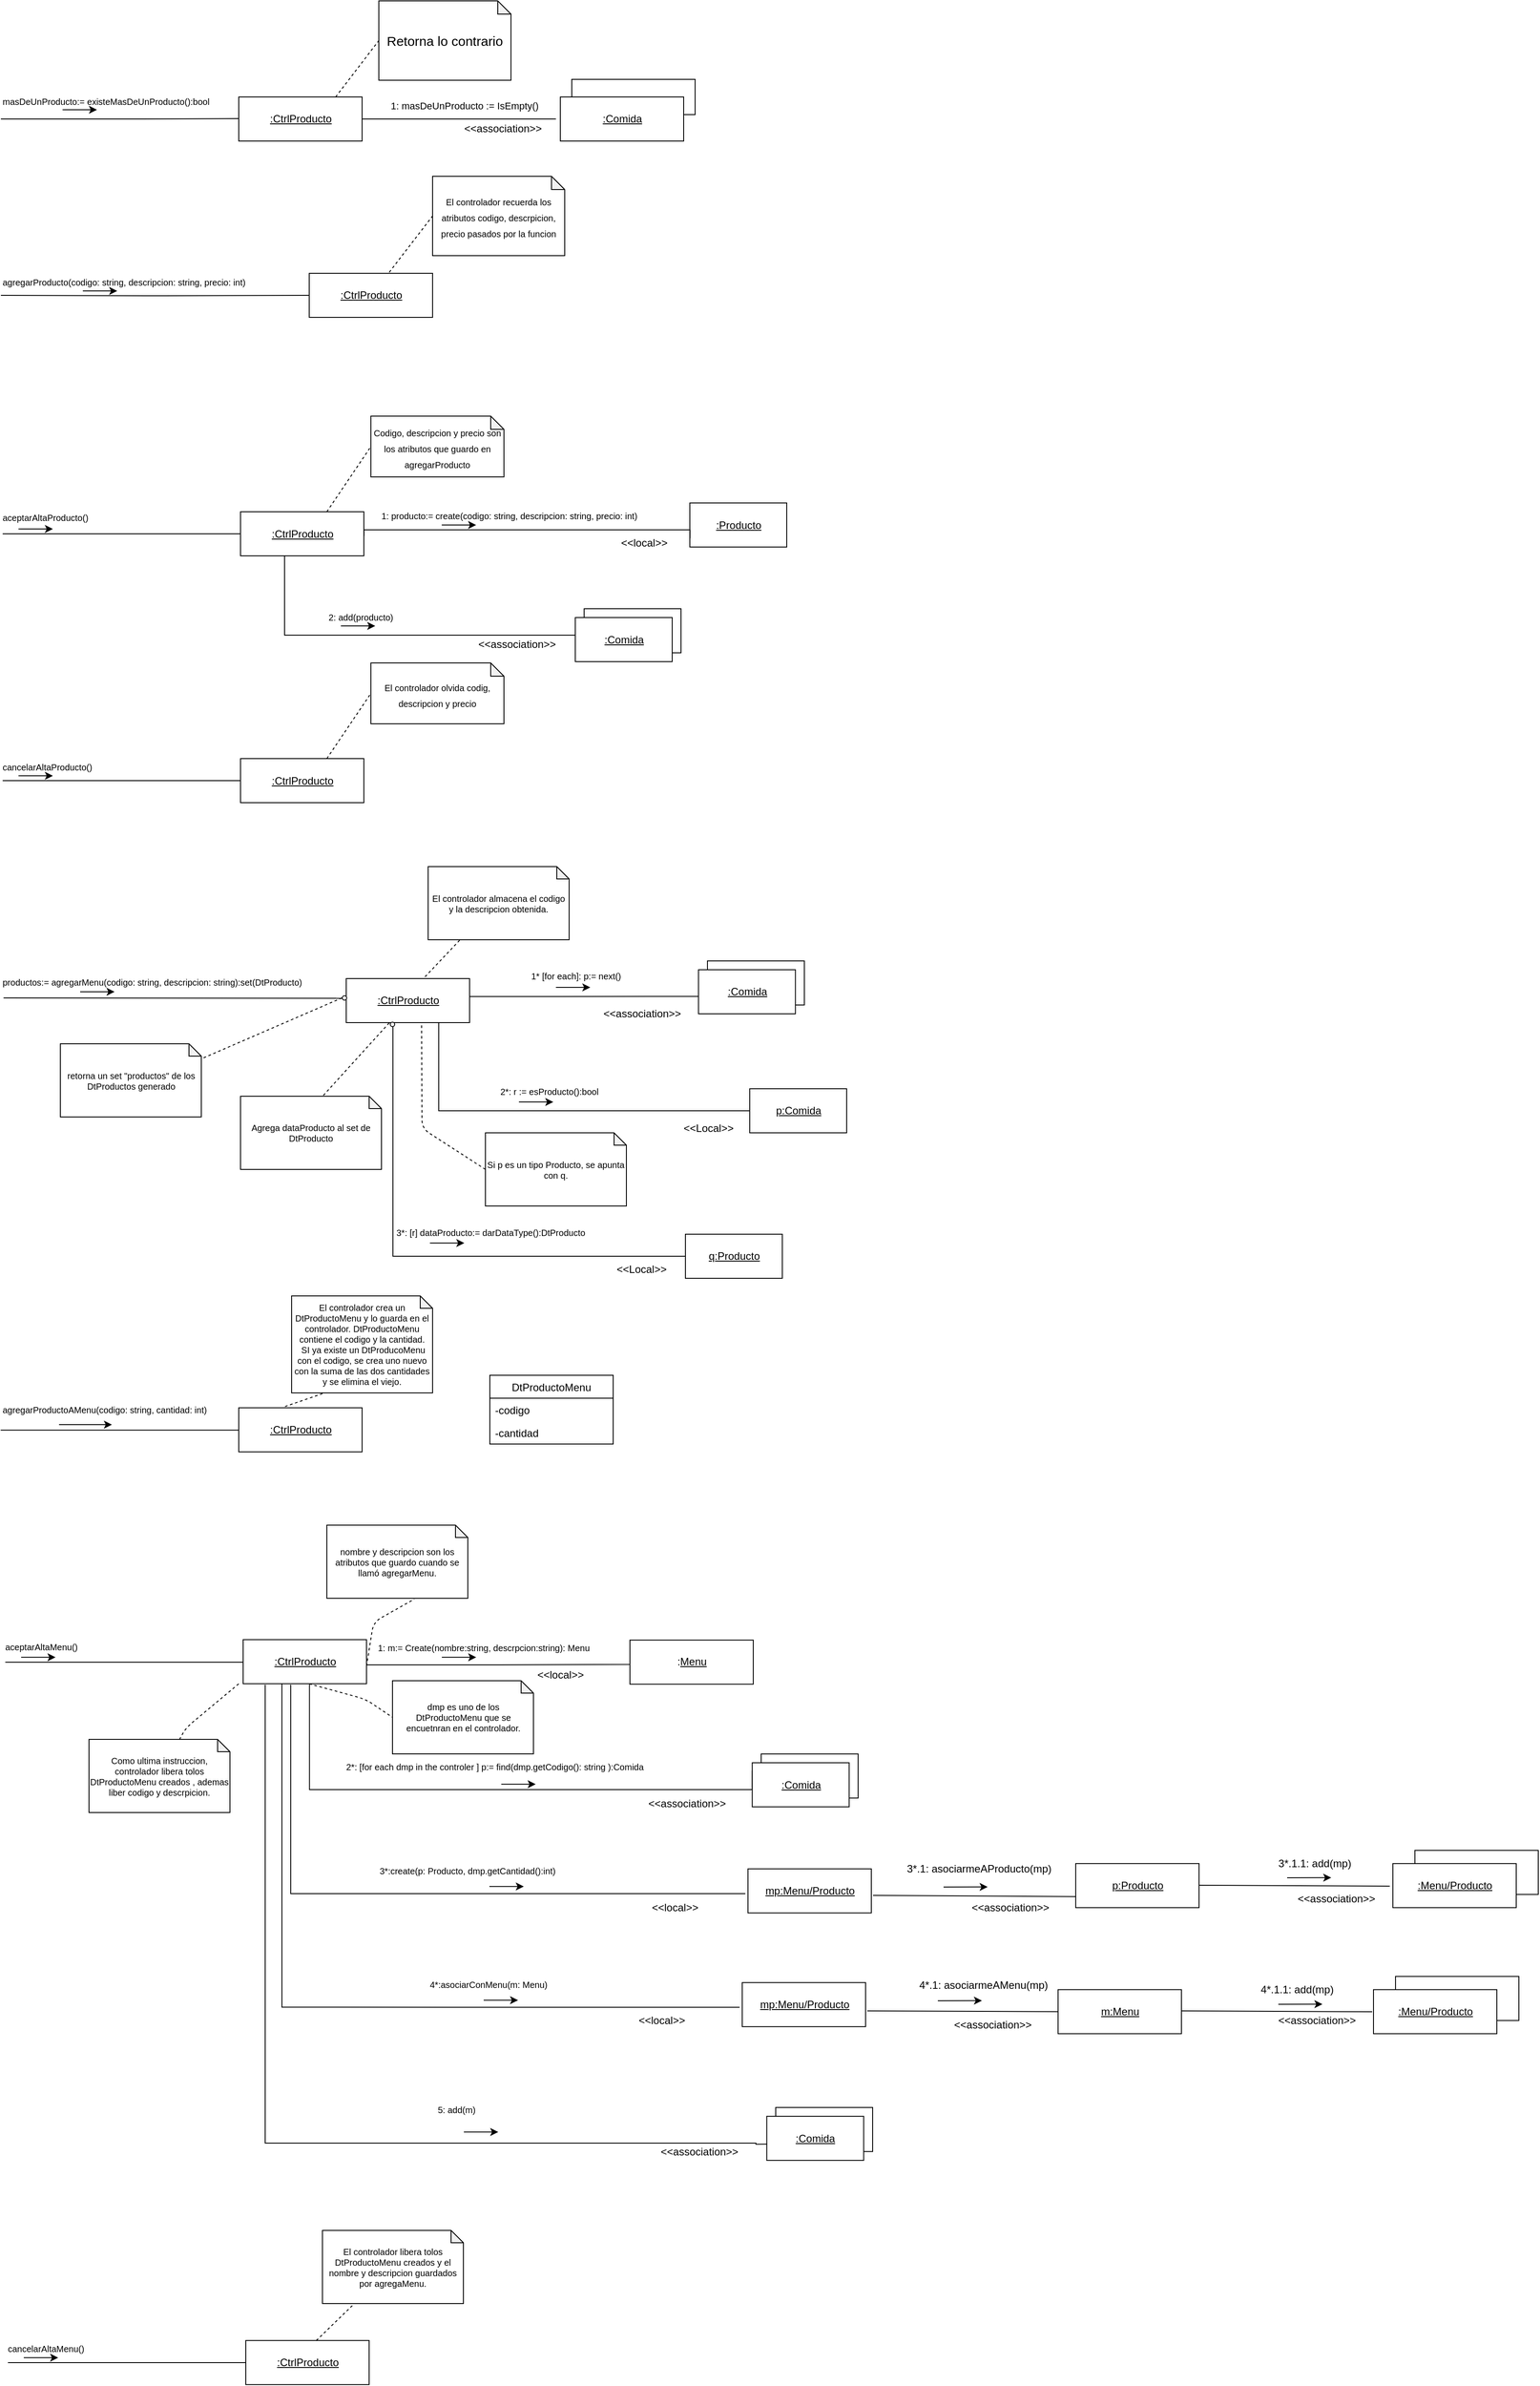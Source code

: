 <mxfile version="10.6.7" type="google"><diagram id="3l4BtDp0nskSLGZp9BNA" name="Page-1"><mxGraphModel dx="1394" dy="764" grid="1" gridSize="10" guides="1" tooltips="1" connect="1" arrows="1" fold="1" page="1" pageScale="1" pageWidth="850" pageHeight="1100" math="0" shadow="0"><root><mxCell id="0"/><mxCell id="1" parent="0"/><mxCell id="YOCtGJeGzft6IZsWb6a9-3" value="" style="html=1;" parent="1" vertex="1"><mxGeometry x="648" y="130" width="140" height="40" as="geometry"/></mxCell><mxCell id="YOCtGJeGzft6IZsWb6a9-1" value="1: masDeUnProducto := IsEmpty()" style="edgeStyle=orthogonalEdgeStyle;rounded=0;orthogonalLoop=1;jettySize=auto;html=1;endArrow=none;endFill=0;" parent="1" source="gnReyGmr0ZD5WqQBWlFv-1" edge="1"><mxGeometry x="0.059" y="15" relative="1" as="geometry"><mxPoint x="630" y="175" as="targetPoint"/><mxPoint as="offset"/></mxGeometry></mxCell><mxCell id="gnReyGmr0ZD5WqQBWlFv-1" value="&lt;u&gt;:CtrlProducto&lt;/u&gt;" style="html=1;" parent="1" vertex="1"><mxGeometry x="270" y="150" width="140" height="50" as="geometry"/></mxCell><mxCell id="gnReyGmr0ZD5WqQBWlFv-3" value="" style="endArrow=none;endFill=0;html=1;edgeStyle=orthogonalEdgeStyle;align=left;verticalAlign=top;" parent="1" edge="1"><mxGeometry x="-1" relative="1" as="geometry"><mxPoint y="175" as="sourcePoint"/><mxPoint x="270" y="174.5" as="targetPoint"/><Array as="points"><mxPoint x="150" y="175"/><mxPoint x="150" y="175"/></Array></mxGeometry></mxCell><mxCell id="gnReyGmr0ZD5WqQBWlFv-4" value="&lt;div&gt;masDeUnProducto:= existeMasDeUnProducto():bool&lt;/div&gt;" style="resizable=0;html=1;align=left;verticalAlign=bottom;labelBackgroundColor=#ffffff;fontSize=10;" parent="gnReyGmr0ZD5WqQBWlFv-3" connectable="0" vertex="1"><mxGeometry x="-1" relative="1" as="geometry"><mxPoint y="-12" as="offset"/></mxGeometry></mxCell><mxCell id="gnReyGmr0ZD5WqQBWlFv-11" value="&lt;u&gt;:CtrlProducto&lt;/u&gt;" style="html=1;" parent="1" vertex="1"><mxGeometry x="350" y="350" width="140" height="50" as="geometry"/></mxCell><mxCell id="gnReyGmr0ZD5WqQBWlFv-12" value="" style="endArrow=none;endFill=0;html=1;edgeStyle=orthogonalEdgeStyle;align=left;verticalAlign=top;entryX=0;entryY=0.5;entryDx=0;entryDy=0;" parent="1" target="gnReyGmr0ZD5WqQBWlFv-11" edge="1"><mxGeometry x="-1" relative="1" as="geometry"><mxPoint y="375" as="sourcePoint"/><mxPoint x="270" y="375" as="targetPoint"/><Array as="points"/></mxGeometry></mxCell><mxCell id="gnReyGmr0ZD5WqQBWlFv-13" value="agregarProducto(codigo: string, descripcion: string, precio: int)" style="resizable=0;html=1;align=left;verticalAlign=bottom;labelBackgroundColor=#ffffff;fontSize=10;" parent="gnReyGmr0ZD5WqQBWlFv-12" connectable="0" vertex="1"><mxGeometry x="-1" relative="1" as="geometry"><mxPoint y="-7" as="offset"/></mxGeometry></mxCell><mxCell id="gnReyGmr0ZD5WqQBWlFv-20" value="&lt;u&gt;:CtrlProducto&lt;/u&gt;" style="html=1;" parent="1" vertex="1"><mxGeometry x="272" y="620.5" width="140" height="50" as="geometry"/></mxCell><mxCell id="gnReyGmr0ZD5WqQBWlFv-21" value="" style="endArrow=none;endFill=0;html=1;edgeStyle=orthogonalEdgeStyle;align=left;verticalAlign=top;" parent="1" edge="1"><mxGeometry x="-1" relative="1" as="geometry"><mxPoint x="2" y="645.5" as="sourcePoint"/><mxPoint x="272" y="645.5" as="targetPoint"/><Array as="points"><mxPoint x="152" y="645.5"/><mxPoint x="152" y="645.5"/></Array></mxGeometry></mxCell><mxCell id="gnReyGmr0ZD5WqQBWlFv-22" value="aceptarAltaProducto()" style="resizable=0;html=1;align=left;verticalAlign=bottom;labelBackgroundColor=#ffffff;fontSize=10;" parent="gnReyGmr0ZD5WqQBWlFv-21" connectable="0" vertex="1"><mxGeometry x="-1" relative="1" as="geometry"><mxPoint x="-2" y="-10" as="offset"/></mxGeometry></mxCell><mxCell id="gnReyGmr0ZD5WqQBWlFv-23" value="&lt;u&gt;:Producto&lt;/u&gt;" style="html=1;" parent="1" vertex="1"><mxGeometry x="782" y="610.5" width="110" height="50" as="geometry"/></mxCell><mxCell id="gnReyGmr0ZD5WqQBWlFv-24" value="" style="endArrow=none;endFill=0;html=1;edgeStyle=orthogonalEdgeStyle;align=left;verticalAlign=top;exitX=1;exitY=0.5;exitDx=0;exitDy=0;entryX=0;entryY=0.75;entryDx=0;entryDy=0;rounded=0;" parent="1" edge="1"><mxGeometry x="-1" relative="1" as="geometry"><mxPoint x="412.167" y="648.167" as="sourcePoint"/><mxPoint x="782.167" y="650.667" as="targetPoint"/><Array as="points"><mxPoint x="412" y="641"/><mxPoint x="782" y="641"/></Array></mxGeometry></mxCell><mxCell id="gnReyGmr0ZD5WqQBWlFv-25" value="1: producto:= create(codigo: string, descripcion: string, precio: int)" style="resizable=0;html=1;align=left;verticalAlign=bottom;labelBackgroundColor=#ffffff;fontSize=10;" parent="gnReyGmr0ZD5WqQBWlFv-24" connectable="0" vertex="1"><mxGeometry x="-1" relative="1" as="geometry"><mxPoint x="17.5" y="-15" as="offset"/></mxGeometry></mxCell><mxCell id="gnReyGmr0ZD5WqQBWlFv-28" value="" style="endArrow=none;endFill=0;html=1;edgeStyle=orthogonalEdgeStyle;align=left;verticalAlign=top;exitX=0.357;exitY=1;exitDx=0;exitDy=0;exitPerimeter=0;rounded=0;" parent="1" source="gnReyGmr0ZD5WqQBWlFv-20" edge="1"><mxGeometry x="-1" relative="1" as="geometry"><mxPoint x="302" y="740.5" as="sourcePoint"/><mxPoint x="652" y="760.5" as="targetPoint"/><Array as="points"><mxPoint x="322" y="760.5"/></Array></mxGeometry></mxCell><mxCell id="gnReyGmr0ZD5WqQBWlFv-29" value="&lt;div&gt;2: add(producto)&lt;/div&gt;" style="resizable=0;html=1;align=left;verticalAlign=bottom;labelBackgroundColor=#ffffff;fontSize=10;" parent="gnReyGmr0ZD5WqQBWlFv-28" connectable="0" vertex="1"><mxGeometry x="-1" relative="1" as="geometry"><mxPoint x="48" y="77.5" as="offset"/></mxGeometry></mxCell><mxCell id="gnReyGmr0ZD5WqQBWlFv-30" value="Object" style="html=1;" parent="1" vertex="1"><mxGeometry x="662" y="730.5" width="110" height="50" as="geometry"/></mxCell><mxCell id="gnReyGmr0ZD5WqQBWlFv-31" value="&lt;u&gt;:Comida&lt;/u&gt;" style="html=1;" parent="1" vertex="1"><mxGeometry x="652" y="740.5" width="110" height="50" as="geometry"/></mxCell><mxCell id="gnReyGmr0ZD5WqQBWlFv-32" value="&lt;u&gt;:CtrlProducto&lt;/u&gt;" style="html=1;" parent="1" vertex="1"><mxGeometry x="272" y="900.5" width="140" height="50" as="geometry"/></mxCell><mxCell id="gnReyGmr0ZD5WqQBWlFv-33" value="" style="endArrow=none;endFill=0;html=1;edgeStyle=orthogonalEdgeStyle;align=left;verticalAlign=top;rounded=0;" parent="1" edge="1"><mxGeometry x="-1" relative="1" as="geometry"><mxPoint x="2" y="925.5" as="sourcePoint"/><mxPoint x="272" y="925.5" as="targetPoint"/><Array as="points"><mxPoint x="152" y="925.5"/><mxPoint x="152" y="925.5"/></Array></mxGeometry></mxCell><mxCell id="gnReyGmr0ZD5WqQBWlFv-34" value="cancelarAltaProducto()" style="resizable=0;html=1;align=left;verticalAlign=bottom;labelBackgroundColor=#ffffff;fontSize=10;" parent="gnReyGmr0ZD5WqQBWlFv-33" connectable="0" vertex="1"><mxGeometry x="-1" relative="1" as="geometry"><mxPoint x="-2" y="-7.5" as="offset"/></mxGeometry></mxCell><mxCell id="RAkOct092LJaWdLUbs2p-1" value="&lt;div&gt;&lt;font style=&quot;font-size: 10px&quot;&gt;El controlador recuerda los atributos codigo, descrpicion, precio pasados por la funcion&lt;/font&gt;&lt;/div&gt;" style="shape=note;whiteSpace=wrap;html=1;backgroundOutline=1;darkOpacity=0.05;fontSize=15;size=15;" parent="1" vertex="1"><mxGeometry x="490" y="240" width="150" height="90" as="geometry"/></mxCell><mxCell id="RAkOct092LJaWdLUbs2p-4" value="" style="endArrow=none;dashed=1;html=1;strokeColor=#000000;fontSize=15;entryX=0;entryY=0.5;entryDx=0;entryDy=0;entryPerimeter=0;exitX=0.649;exitY=-0.023;exitDx=0;exitDy=0;exitPerimeter=0;" parent="1" source="gnReyGmr0ZD5WqQBWlFv-11" target="RAkOct092LJaWdLUbs2p-1" edge="1"><mxGeometry width="50" height="50" relative="1" as="geometry"><mxPoint x="400" y="330" as="sourcePoint"/><mxPoint x="450" y="280" as="targetPoint"/></mxGeometry></mxCell><mxCell id="RAkOct092LJaWdLUbs2p-5" value="&lt;div&gt;&lt;font style=&quot;font-size: 10px&quot;&gt;Codigo, descripcion y precio son los atributos que guardo en agregarProducto&lt;br&gt;&lt;/font&gt;&lt;/div&gt;" style="shape=note;whiteSpace=wrap;html=1;backgroundOutline=1;darkOpacity=0.05;fontSize=15;size=15;" parent="1" vertex="1"><mxGeometry x="420" y="512" width="151" height="69" as="geometry"/></mxCell><mxCell id="RAkOct092LJaWdLUbs2p-6" value="" style="endArrow=none;dashed=1;html=1;strokeColor=#000000;fontSize=15;entryX=0;entryY=0.5;entryDx=0;entryDy=0;entryPerimeter=0;exitX=0.649;exitY=-0.023;exitDx=0;exitDy=0;exitPerimeter=0;" parent="1" target="RAkOct092LJaWdLUbs2p-5" edge="1"><mxGeometry width="50" height="50" relative="1" as="geometry"><mxPoint x="370" y="620.5" as="sourcePoint"/><mxPoint x="379.5" y="551.5" as="targetPoint"/></mxGeometry></mxCell><mxCell id="RAkOct092LJaWdLUbs2p-7" value="&lt;div&gt;&lt;font style=&quot;font-size: 10px&quot;&gt;El controlador olvida codig, descripcion y precio&lt;br&gt;&lt;/font&gt;&lt;/div&gt;" style="shape=note;whiteSpace=wrap;html=1;backgroundOutline=1;darkOpacity=0.05;fontSize=15;size=15;" parent="1" vertex="1"><mxGeometry x="420" y="792" width="151" height="69" as="geometry"/></mxCell><mxCell id="RAkOct092LJaWdLUbs2p-8" value="" style="endArrow=none;dashed=1;html=1;strokeColor=#000000;fontSize=15;entryX=0;entryY=0.5;entryDx=0;entryDy=0;entryPerimeter=0;exitX=0.649;exitY=-0.023;exitDx=0;exitDy=0;exitPerimeter=0;" parent="1" target="RAkOct092LJaWdLUbs2p-7" edge="1"><mxGeometry width="50" height="50" relative="1" as="geometry"><mxPoint x="370" y="900.5" as="sourcePoint"/><mxPoint x="379.5" y="831.5" as="targetPoint"/></mxGeometry></mxCell><mxCell id="RAkOct092LJaWdLUbs2p-13" value="&lt;u&gt;:CtrlProducto&lt;/u&gt;" style="html=1;" parent="1" vertex="1"><mxGeometry x="392" y="1150" width="140" height="50" as="geometry"/></mxCell><mxCell id="RAkOct092LJaWdLUbs2p-14" value="" style="endArrow=none;endFill=0;html=1;edgeStyle=orthogonalEdgeStyle;align=left;verticalAlign=top;entryX=0;entryY=0.75;entryDx=0;entryDy=0;rounded=0;" parent="1" edge="1"><mxGeometry x="-1" relative="1" as="geometry"><mxPoint x="3" y="1172" as="sourcePoint"/><mxPoint x="390.667" y="1172.333" as="targetPoint"/><Array as="points"><mxPoint x="3" y="1172"/></Array><mxPoint as="offset"/></mxGeometry></mxCell><mxCell id="RAkOct092LJaWdLUbs2p-15" value="&lt;div&gt;productos:= agregarMenu(codigo: string, descripcion: string):set(DtProducto)&lt;br&gt;&lt;/div&gt;" style="resizable=0;html=1;align=left;verticalAlign=bottom;labelBackgroundColor=#ffffff;fontSize=10;" parent="RAkOct092LJaWdLUbs2p-14" connectable="0" vertex="1"><mxGeometry x="-1" relative="1" as="geometry"><mxPoint x="-3" y="-9.5" as="offset"/></mxGeometry></mxCell><mxCell id="RAkOct092LJaWdLUbs2p-17" value="Object" style="html=1;" parent="1" vertex="1"><mxGeometry x="802" y="1130" width="110" height="50" as="geometry"/></mxCell><mxCell id="RAkOct092LJaWdLUbs2p-18" value="&lt;u&gt;:Comida&lt;/u&gt;" style="html=1;" parent="1" vertex="1"><mxGeometry x="791.833" y="1140" width="110" height="50" as="geometry"/></mxCell><mxCell id="RAkOct092LJaWdLUbs2p-19" value="" style="endArrow=none;endFill=0;html=1;edgeStyle=orthogonalEdgeStyle;align=left;verticalAlign=top;rounded=0;strokeColor=#000000;" parent="1" target="RAkOct092LJaWdLUbs2p-18" edge="1"><mxGeometry x="-1" relative="1" as="geometry"><mxPoint x="531.833" y="1170.333" as="sourcePoint"/><mxPoint x="806.833" y="1160" as="targetPoint"/><Array as="points"><mxPoint x="731.833" y="1170"/><mxPoint x="731.833" y="1170"/></Array></mxGeometry></mxCell><mxCell id="RAkOct092LJaWdLUbs2p-20" value="1* [for each]: p:= next()" style="resizable=0;html=1;align=left;verticalAlign=bottom;labelBackgroundColor=#ffffff;fontSize=10;" parent="RAkOct092LJaWdLUbs2p-19" connectable="0" vertex="1"><mxGeometry x="-1" relative="1" as="geometry"><mxPoint x="68.5" y="-15" as="offset"/></mxGeometry></mxCell><mxCell id="RAkOct092LJaWdLUbs2p-25" value="" style="endArrow=none;endFill=0;html=1;edgeStyle=orthogonalEdgeStyle;align=left;verticalAlign=top;exitX=0.357;exitY=1;exitDx=0;exitDy=0;exitPerimeter=0;rounded=0;" parent="1" source="RAkOct092LJaWdLUbs2p-58" target="RAkOct092LJaWdLUbs2p-28" edge="1"><mxGeometry x="-0.3" y="181" relative="1" as="geometry"><mxPoint x="444.667" y="1199.833" as="sourcePoint"/><mxPoint x="774.667" y="1289.833" as="targetPoint"/><Array as="points"><mxPoint x="445" y="1205"/><mxPoint x="445" y="1465"/></Array><mxPoint as="offset"/></mxGeometry></mxCell><mxCell id="RAkOct092LJaWdLUbs2p-28" value="&lt;u&gt;q:Producto&lt;/u&gt;" style="html=1;" parent="1" vertex="1"><mxGeometry x="777" y="1440" width="110" height="50" as="geometry"/></mxCell><mxCell id="RAkOct092LJaWdLUbs2p-32" value="3*: [r] dataProducto:= darDataType():DtProducto" style="text;html=1;resizable=0;points=[];autosize=1;align=left;verticalAlign=top;spacingTop=-4;fontSize=10;" parent="1" vertex="1"><mxGeometry x="447" y="1430" width="230" height="10" as="geometry"/></mxCell><mxCell id="RAkOct092LJaWdLUbs2p-37" value="" style="endArrow=classic;html=1;strokeColor=#000000;fontSize=10;" parent="1" edge="1"><mxGeometry width="50" height="50" relative="1" as="geometry"><mxPoint x="487" y="1450" as="sourcePoint"/><mxPoint x="526" y="1450" as="targetPoint"/></mxGeometry></mxCell><mxCell id="RAkOct092LJaWdLUbs2p-40" value="" style="endArrow=classic;html=1;strokeColor=#000000;fontSize=10;" parent="1" edge="1"><mxGeometry width="50" height="50" relative="1" as="geometry"><mxPoint x="630" y="1160" as="sourcePoint"/><mxPoint x="669" y="1160" as="targetPoint"/></mxGeometry></mxCell><mxCell id="RAkOct092LJaWdLUbs2p-44" value="" style="endArrow=classic;html=1;strokeColor=#000000;fontSize=10;" parent="1" edge="1"><mxGeometry width="50" height="50" relative="1" as="geometry"><mxPoint x="90" y="1165" as="sourcePoint"/><mxPoint x="129" y="1165" as="targetPoint"/></mxGeometry></mxCell><mxCell id="RAkOct092LJaWdLUbs2p-46" value="" style="endArrow=classic;html=1;strokeColor=#000000;fontSize=10;" parent="1" edge="1"><mxGeometry width="50" height="50" relative="1" as="geometry"><mxPoint x="20" y="920" as="sourcePoint"/><mxPoint x="59" y="920" as="targetPoint"/></mxGeometry></mxCell><mxCell id="RAkOct092LJaWdLUbs2p-47" value="" style="endArrow=classic;html=1;strokeColor=#000000;fontSize=10;" parent="1" edge="1"><mxGeometry width="50" height="50" relative="1" as="geometry"><mxPoint x="20" y="640" as="sourcePoint"/><mxPoint x="59" y="640" as="targetPoint"/></mxGeometry></mxCell><mxCell id="RAkOct092LJaWdLUbs2p-48" value="" style="endArrow=classic;html=1;strokeColor=#000000;fontSize=10;" parent="1" edge="1"><mxGeometry width="50" height="50" relative="1" as="geometry"><mxPoint x="385.905" y="750" as="sourcePoint"/><mxPoint x="424.905" y="750" as="targetPoint"/></mxGeometry></mxCell><mxCell id="RAkOct092LJaWdLUbs2p-49" value="" style="endArrow=classic;html=1;strokeColor=#000000;fontSize=10;" parent="1" edge="1"><mxGeometry width="50" height="50" relative="1" as="geometry"><mxPoint x="500.405" y="635.5" as="sourcePoint"/><mxPoint x="539.405" y="635.5" as="targetPoint"/></mxGeometry></mxCell><mxCell id="RAkOct092LJaWdLUbs2p-50" value="" style="endArrow=classic;html=1;strokeColor=#000000;fontSize=10;" parent="1" edge="1"><mxGeometry width="50" height="50" relative="1" as="geometry"><mxPoint x="93.008" y="370" as="sourcePoint"/><mxPoint x="132.008" y="370" as="targetPoint"/></mxGeometry></mxCell><mxCell id="RAkOct092LJaWdLUbs2p-51" value="" style="endArrow=classic;html=1;strokeColor=#000000;fontSize=10;" parent="1" edge="1"><mxGeometry width="50" height="50" relative="1" as="geometry"><mxPoint x="70.008" y="164.5" as="sourcePoint"/><mxPoint x="109.008" y="164.5" as="targetPoint"/></mxGeometry></mxCell><mxCell id="RAkOct092LJaWdLUbs2p-56" value="retorna un set &quot;productos&quot; de los DtProductos generado" style="shape=note;whiteSpace=wrap;html=1;backgroundOutline=1;darkOpacity=0.05;fontSize=10;size=14;" parent="1" vertex="1"><mxGeometry x="67.5" y="1224" width="160" height="83" as="geometry"/></mxCell><mxCell id="RAkOct092LJaWdLUbs2p-57" value="" style="ellipse;whiteSpace=wrap;html=1;aspect=fixed;fontSize=10;" parent="1" vertex="1"><mxGeometry x="387.5" y="1169.5" width="5" height="5" as="geometry"/></mxCell><mxCell id="RAkOct092LJaWdLUbs2p-58" value="" style="ellipse;whiteSpace=wrap;html=1;aspect=fixed;fontSize=10;" parent="1" vertex="1"><mxGeometry x="442" y="1199.5" width="5" height="5" as="geometry"/></mxCell><mxCell id="RAkOct092LJaWdLUbs2p-66" value="" style="endArrow=none;dashed=1;html=1;strokeColor=#000000;fontSize=10;" parent="1" edge="1"><mxGeometry width="50" height="50" relative="1" as="geometry"><mxPoint x="387" y="1172" as="sourcePoint"/><mxPoint x="230" y="1240" as="targetPoint"/></mxGeometry></mxCell><mxCell id="RAkOct092LJaWdLUbs2p-67" value="&lt;u&gt;:CtrlProducto&lt;/u&gt;" style="html=1;" parent="1" vertex="1"><mxGeometry x="270" y="1636.897" width="140" height="50" as="geometry"/></mxCell><mxCell id="RAkOct092LJaWdLUbs2p-68" value="" style="endArrow=none;endFill=0;html=1;edgeStyle=orthogonalEdgeStyle;align=left;verticalAlign=top;rounded=0;" parent="1" edge="1"><mxGeometry x="-1" relative="1" as="geometry"><mxPoint x="-0.241" y="1662.19" as="sourcePoint"/><mxPoint x="270.103" y="1662.19" as="targetPoint"/><Array as="points"><mxPoint x="150" y="1661.897"/><mxPoint x="150" y="1661.897"/></Array></mxGeometry></mxCell><mxCell id="RAkOct092LJaWdLUbs2p-69" value="agregarProductoAMenu(codigo: string, cantidad: int)" style="resizable=0;html=1;align=left;verticalAlign=bottom;labelBackgroundColor=#ffffff;fontSize=10;" parent="RAkOct092LJaWdLUbs2p-68" connectable="0" vertex="1"><mxGeometry x="-1" relative="1" as="geometry"><mxPoint y="-15" as="offset"/></mxGeometry></mxCell><mxCell id="RAkOct092LJaWdLUbs2p-70" value="" style="endArrow=classic;html=1;strokeColor=#000000;fontSize=10;" parent="1" edge="1"><mxGeometry width="50" height="50" relative="1" as="geometry"><mxPoint x="66" y="1656" as="sourcePoint"/><mxPoint x="126" y="1656" as="targetPoint"/></mxGeometry></mxCell><mxCell id="RAkOct092LJaWdLUbs2p-71" value="&lt;div&gt;El controlador crea un DtProductoMenu y lo guarda en el controlador. DtProductoMenu contiene el codigo y la cantidad.&lt;br&gt;&lt;/div&gt;&amp;nbsp;SI ya existe un DtProducoMenu con el codigo, se crea uno nuevo con la suma de las dos cantidades y se elimina el viejo." style="shape=note;whiteSpace=wrap;html=1;backgroundOutline=1;darkOpacity=0.05;fontSize=10;size=14;" parent="1" vertex="1"><mxGeometry x="330" y="1510" width="160" height="110" as="geometry"/></mxCell><mxCell id="RAkOct092LJaWdLUbs2p-72" value="" style="endArrow=none;dashed=1;html=1;strokeColor=#000000;fontSize=10;entryX=0.224;entryY=1.005;entryDx=0;entryDy=0;entryPerimeter=0;exitX=0.375;exitY=-0.029;exitDx=0;exitDy=0;exitPerimeter=0;" parent="1" source="RAkOct092LJaWdLUbs2p-67" target="RAkOct092LJaWdLUbs2p-71" edge="1"><mxGeometry width="50" height="50" relative="1" as="geometry"><mxPoint x="310" y="1640" as="sourcePoint"/><mxPoint x="360" y="1590" as="targetPoint"/></mxGeometry></mxCell><mxCell id="hlnvFzWSnki3sqfcXZVf-1" value="&lt;u&gt;:CtrlProducto&lt;/u&gt;" style="html=1;" parent="1" vertex="1"><mxGeometry x="278" y="2694.897" width="140" height="50" as="geometry"/></mxCell><mxCell id="hlnvFzWSnki3sqfcXZVf-2" value="" style="endArrow=none;endFill=0;html=1;edgeStyle=orthogonalEdgeStyle;align=left;verticalAlign=top;rounded=0;" parent="1" edge="1"><mxGeometry x="-1" relative="1" as="geometry"><mxPoint x="8" y="2720" as="sourcePoint"/><mxPoint x="278" y="2720" as="targetPoint"/><Array as="points"><mxPoint x="158" y="2719.897"/><mxPoint x="158" y="2719.897"/></Array></mxGeometry></mxCell><mxCell id="hlnvFzWSnki3sqfcXZVf-3" value="cancelarAltaMenu()" style="resizable=0;html=1;align=left;verticalAlign=bottom;labelBackgroundColor=#ffffff;fontSize=10;" parent="hlnvFzWSnki3sqfcXZVf-2" connectable="0" vertex="1"><mxGeometry x="-1" relative="1" as="geometry"><mxPoint x="-2" y="-7.5" as="offset"/></mxGeometry></mxCell><mxCell id="hlnvFzWSnki3sqfcXZVf-4" value="" style="endArrow=classic;html=1;strokeColor=#000000;fontSize=10;" parent="1" edge="1"><mxGeometry width="50" height="50" relative="1" as="geometry"><mxPoint x="26" y="2714.397" as="sourcePoint"/><mxPoint x="65" y="2714.397" as="targetPoint"/></mxGeometry></mxCell><mxCell id="hlnvFzWSnki3sqfcXZVf-5" value="&lt;u&gt;:CtrlProducto&lt;/u&gt;" style="html=1;" parent="1" vertex="1"><mxGeometry x="275" y="1899.897" width="140" height="50" as="geometry"/></mxCell><mxCell id="hlnvFzWSnki3sqfcXZVf-6" value="" style="endArrow=none;endFill=0;html=1;edgeStyle=orthogonalEdgeStyle;align=left;verticalAlign=top;rounded=0;" parent="1" edge="1"><mxGeometry x="-1" relative="1" as="geometry"><mxPoint x="5" y="1925.5" as="sourcePoint"/><mxPoint x="275" y="1925.5" as="targetPoint"/><Array as="points"><mxPoint x="155" y="1925.397"/><mxPoint x="155" y="1925.397"/></Array></mxGeometry></mxCell><mxCell id="hlnvFzWSnki3sqfcXZVf-7" value="aceptarAltaMenu()" style="resizable=0;html=1;align=left;verticalAlign=bottom;labelBackgroundColor=#ffffff;fontSize=10;" parent="hlnvFzWSnki3sqfcXZVf-6" connectable="0" vertex="1"><mxGeometry x="-1" relative="1" as="geometry"><mxPoint x="-2" y="-9.5" as="offset"/></mxGeometry></mxCell><mxCell id="hlnvFzWSnki3sqfcXZVf-8" value="" style="endArrow=classic;html=1;strokeColor=#000000;fontSize=10;" parent="1" edge="1"><mxGeometry width="50" height="50" relative="1" as="geometry"><mxPoint x="23" y="1919.897" as="sourcePoint"/><mxPoint x="62" y="1919.897" as="targetPoint"/></mxGeometry></mxCell><mxCell id="hlnvFzWSnki3sqfcXZVf-9" value="El controlador libera tolos DtProductoMenu creados y el nombre y descripcion guardados por agregaMenu." style="shape=note;whiteSpace=wrap;html=1;backgroundOutline=1;darkOpacity=0.05;fontSize=10;size=14;" parent="1" vertex="1"><mxGeometry x="365" y="2570" width="160" height="83" as="geometry"/></mxCell><mxCell id="hlnvFzWSnki3sqfcXZVf-10" value="" style="endArrow=none;dashed=1;html=1;strokeColor=#000000;fontSize=10;entryX=0.224;entryY=1.005;entryDx=0;entryDy=0;entryPerimeter=0;exitX=0.375;exitY=-0.029;exitDx=0;exitDy=0;exitPerimeter=0;" parent="1" target="hlnvFzWSnki3sqfcXZVf-9" edge="1"><mxGeometry width="50" height="50" relative="1" as="geometry"><mxPoint x="358" y="2695" as="sourcePoint"/><mxPoint x="395" y="2650" as="targetPoint"/></mxGeometry></mxCell><mxCell id="hlnvFzWSnki3sqfcXZVf-11" value="&lt;div&gt;El controlador almacena el codigo y la descripcion obtenida.&lt;br&gt;&lt;/div&gt;" style="shape=note;whiteSpace=wrap;html=1;backgroundOutline=1;darkOpacity=0.05;fontSize=10;size=14;" parent="1" vertex="1"><mxGeometry x="485" y="1023" width="160" height="83" as="geometry"/></mxCell><mxCell id="hlnvFzWSnki3sqfcXZVf-12" value="" style="endArrow=none;dashed=1;html=1;strokeColor=#000000;fontSize=10;entryX=0.224;entryY=1.005;entryDx=0;entryDy=0;entryPerimeter=0;exitX=0.375;exitY=-0.029;exitDx=0;exitDy=0;exitPerimeter=0;" parent="1" target="hlnvFzWSnki3sqfcXZVf-11" edge="1"><mxGeometry width="50" height="50" relative="1" as="geometry"><mxPoint x="481.5" y="1148" as="sourcePoint"/><mxPoint x="518.5" y="1103" as="targetPoint"/></mxGeometry></mxCell><mxCell id="hlnvFzWSnki3sqfcXZVf-15" value="" style="endArrow=none;endFill=0;html=1;edgeStyle=orthogonalEdgeStyle;align=left;verticalAlign=top;rounded=0;entryX=0;entryY=0.5;entryDx=0;entryDy=0;" parent="1" target="hlnvFzWSnki3sqfcXZVf-18" edge="1"><mxGeometry x="-1" relative="1" as="geometry"><mxPoint x="415" y="1928.5" as="sourcePoint"/><mxPoint x="685" y="1928.5" as="targetPoint"/><Array as="points"><mxPoint x="565" y="1929"/><mxPoint x="714" y="1928"/></Array></mxGeometry></mxCell><mxCell id="hlnvFzWSnki3sqfcXZVf-16" value="1: m:= Create(nombre:string, descrpcion:string): Menu" style="resizable=0;html=1;align=left;verticalAlign=bottom;labelBackgroundColor=#ffffff;fontSize=10;" parent="hlnvFzWSnki3sqfcXZVf-15" connectable="0" vertex="1"><mxGeometry x="-1" relative="1" as="geometry"><mxPoint x="11" y="-11" as="offset"/></mxGeometry></mxCell><mxCell id="hlnvFzWSnki3sqfcXZVf-17" value="" style="endArrow=classic;html=1;strokeColor=#000000;fontSize=10;" parent="1" edge="1"><mxGeometry width="50" height="50" relative="1" as="geometry"><mxPoint x="500.5" y="1919.897" as="sourcePoint"/><mxPoint x="539.5" y="1919.897" as="targetPoint"/></mxGeometry></mxCell><mxCell id="hlnvFzWSnki3sqfcXZVf-18" value=":&lt;u&gt;Menu&lt;/u&gt;" style="html=1;" parent="1" vertex="1"><mxGeometry x="714" y="1900.397" width="140" height="50" as="geometry"/></mxCell><mxCell id="hlnvFzWSnki3sqfcXZVf-23" value="" style="endArrow=none;endFill=0;html=1;edgeStyle=orthogonalEdgeStyle;align=left;verticalAlign=top;rounded=0;exitX=0.538;exitY=1.043;exitDx=0;exitDy=0;exitPerimeter=0;" parent="1" edge="1"><mxGeometry x="-1" relative="1" as="geometry"><mxPoint x="350.286" y="1950.571" as="sourcePoint"/><mxPoint x="852.833" y="2048.286" as="targetPoint"/><Array as="points"><mxPoint x="350" y="2070"/><mxPoint x="853" y="2070"/></Array></mxGeometry></mxCell><mxCell id="hlnvFzWSnki3sqfcXZVf-24" value="2*: [for each dmp in the controler ] p:= find(dmp.getCodigo(): string ):Comida" style="resizable=0;html=1;align=left;verticalAlign=bottom;labelBackgroundColor=#ffffff;fontSize=10;" parent="hlnvFzWSnki3sqfcXZVf-23" connectable="0" vertex="1"><mxGeometry x="-1" relative="1" as="geometry"><mxPoint x="40" y="101.5" as="offset"/></mxGeometry></mxCell><mxCell id="hlnvFzWSnki3sqfcXZVf-25" value="" style="endArrow=classic;html=1;strokeColor=#000000;fontSize=10;" parent="1" edge="1"><mxGeometry width="50" height="50" relative="1" as="geometry"><mxPoint x="568" y="2063.897" as="sourcePoint"/><mxPoint x="607" y="2063.897" as="targetPoint"/></mxGeometry></mxCell><mxCell id="hlnvFzWSnki3sqfcXZVf-29" value="Object" style="html=1;" parent="1" vertex="1"><mxGeometry x="863" y="2029.571" width="110" height="50" as="geometry"/></mxCell><mxCell id="hlnvFzWSnki3sqfcXZVf-30" value="&lt;u&gt;:Comida&lt;/u&gt;" style="html=1;" parent="1" vertex="1"><mxGeometry x="852.833" y="2039.571" width="110" height="50" as="geometry"/></mxCell><mxCell id="hlnvFzWSnki3sqfcXZVf-31" value="nombre y descripcion son los atributos que guardo cuando se llamó agregarMenu." style="shape=note;whiteSpace=wrap;html=1;backgroundOutline=1;darkOpacity=0.05;fontSize=10;size=14;" parent="1" vertex="1"><mxGeometry x="370" y="1770" width="160" height="83" as="geometry"/></mxCell><mxCell id="hlnvFzWSnki3sqfcXZVf-32" value="" style="endArrow=none;dashed=1;html=1;strokeColor=#000000;fontSize=10;entryX=0.62;entryY=1.011;entryDx=0;entryDy=0;entryPerimeter=0;" parent="1" target="hlnvFzWSnki3sqfcXZVf-31" edge="1"><mxGeometry width="50" height="50" relative="1" as="geometry"><mxPoint x="415" y="1930" as="sourcePoint"/><mxPoint x="400" y="1855.5" as="targetPoint"/><Array as="points"><mxPoint x="423" y="1880"/></Array></mxGeometry></mxCell><mxCell id="hlnvFzWSnki3sqfcXZVf-38" value="" style="endArrow=none;endFill=0;html=1;edgeStyle=orthogonalEdgeStyle;align=left;verticalAlign=top;rounded=0;" parent="1" edge="1"><mxGeometry x="-1" relative="1" as="geometry"><mxPoint x="329" y="1951" as="sourcePoint"/><mxPoint x="845" y="2188" as="targetPoint"/><Array as="points"><mxPoint x="329" y="2188"/><mxPoint x="845" y="2188"/></Array></mxGeometry></mxCell><mxCell id="hlnvFzWSnki3sqfcXZVf-39" value="3*:create(p: Producto, dmp.getCantidad():int)" style="resizable=0;html=1;align=left;verticalAlign=bottom;labelBackgroundColor=#ffffff;fontSize=10;" parent="hlnvFzWSnki3sqfcXZVf-38" connectable="0" vertex="1"><mxGeometry x="-1" relative="1" as="geometry"><mxPoint x="98.5" y="219" as="offset"/></mxGeometry></mxCell><mxCell id="hlnvFzWSnki3sqfcXZVf-40" value="" style="endArrow=classic;html=1;strokeColor=#000000;fontSize=10;" parent="1" edge="1"><mxGeometry width="50" height="50" relative="1" as="geometry"><mxPoint x="554.5" y="2179.897" as="sourcePoint"/><mxPoint x="593.5" y="2179.897" as="targetPoint"/></mxGeometry></mxCell><mxCell id="hlnvFzWSnki3sqfcXZVf-43" value="&lt;u&gt;mp:Menu/Producto&lt;/u&gt;" style="html=1;" parent="1" vertex="1"><mxGeometry x="848" y="2159.897" width="140" height="50" as="geometry"/></mxCell><mxCell id="hlnvFzWSnki3sqfcXZVf-44" value="Object" style="html=1;" parent="1" vertex="1"><mxGeometry x="879.5" y="2430.571" width="110" height="50" as="geometry"/></mxCell><mxCell id="hlnvFzWSnki3sqfcXZVf-45" value="&lt;u&gt;:Comida&lt;/u&gt;" style="html=1;" parent="1" vertex="1"><mxGeometry x="869.333" y="2440.571" width="110" height="50" as="geometry"/></mxCell><mxCell id="hlnvFzWSnki3sqfcXZVf-46" value="" style="endArrow=none;endFill=0;html=1;edgeStyle=orthogonalEdgeStyle;align=left;verticalAlign=top;rounded=0;entryX=0;entryY=0.525;entryDx=0;entryDy=0;entryPerimeter=0;" parent="1" edge="1"><mxGeometry x="-1" relative="1" as="geometry"><mxPoint x="300" y="1951" as="sourcePoint"/><mxPoint x="869.667" y="2472.167" as="targetPoint"/><Array as="points"><mxPoint x="300" y="2471"/><mxPoint x="857" y="2471"/></Array></mxGeometry></mxCell><mxCell id="hlnvFzWSnki3sqfcXZVf-47" value="5: add(m)" style="resizable=0;html=1;align=left;verticalAlign=bottom;labelBackgroundColor=#ffffff;fontSize=10;" parent="hlnvFzWSnki3sqfcXZVf-46" connectable="0" vertex="1"><mxGeometry x="-1" relative="1" as="geometry"><mxPoint x="194" y="490.5" as="offset"/></mxGeometry></mxCell><mxCell id="hlnvFzWSnki3sqfcXZVf-48" value="" style="endArrow=classic;html=1;strokeColor=#000000;fontSize=10;" parent="1" edge="1"><mxGeometry width="50" height="50" relative="1" as="geometry"><mxPoint x="525.5" y="2458.397" as="sourcePoint"/><mxPoint x="564.5" y="2458.397" as="targetPoint"/></mxGeometry></mxCell><mxCell id="hlnvFzWSnki3sqfcXZVf-51" value="Como ultima instruccion, controlador libera tolos DtProductoMenu creados , ademas liber codigo y descrpicion." style="shape=note;whiteSpace=wrap;html=1;backgroundOutline=1;darkOpacity=0.05;fontSize=10;size=14;" parent="1" vertex="1"><mxGeometry x="100" y="2013" width="160" height="83" as="geometry"/></mxCell><mxCell id="hlnvFzWSnki3sqfcXZVf-52" value="" style="endArrow=none;dashed=1;html=1;strokeColor=#000000;fontSize=10;exitX=-0.036;exitY=1.002;exitDx=0;exitDy=0;exitPerimeter=0;" parent="1" source="hlnvFzWSnki3sqfcXZVf-5" target="hlnvFzWSnki3sqfcXZVf-51" edge="1"><mxGeometry width="50" height="50" relative="1" as="geometry"><mxPoint x="290" y="1900.5" as="sourcePoint"/><mxPoint x="332.824" y="1859.029" as="targetPoint"/><Array as="points"><mxPoint x="210" y="2000"/></Array></mxGeometry></mxCell><mxCell id="OKq17WIwcck_3uM6kC4A-1" value="&lt;font style=&quot;font-size: 15px&quot;&gt;Retorna lo contrario&lt;/font&gt;" style="shape=note;whiteSpace=wrap;html=1;backgroundOutline=1;darkOpacity=0.05;fontSize=15;size=15;" parent="1" vertex="1"><mxGeometry x="429" y="41" width="150" height="90" as="geometry"/></mxCell><mxCell id="OKq17WIwcck_3uM6kC4A-2" value="" style="endArrow=none;dashed=1;html=1;strokeColor=#000000;fontSize=15;entryX=0;entryY=0.5;entryDx=0;entryDy=0;entryPerimeter=0;exitX=0.649;exitY=-0.023;exitDx=0;exitDy=0;exitPerimeter=0;" parent="1" target="OKq17WIwcck_3uM6kC4A-1" edge="1"><mxGeometry width="50" height="50" relative="1" as="geometry"><mxPoint x="380" y="150" as="sourcePoint"/><mxPoint x="389" y="81" as="targetPoint"/></mxGeometry></mxCell><mxCell id="OKq17WIwcck_3uM6kC4A-14" value="2*: r := esProducto():bool" style="text;html=1;resizable=0;points=[];autosize=1;align=left;verticalAlign=top;spacingTop=-4;fontSize=10;" parent="1" vertex="1"><mxGeometry x="565" y="1270" width="130" height="10" as="geometry"/></mxCell><mxCell id="OKq17WIwcck_3uM6kC4A-15" value="" style="endArrow=classic;html=1;strokeColor=#000000;fontSize=10;" parent="1" edge="1"><mxGeometry width="50" height="50" relative="1" as="geometry"><mxPoint x="588" y="1290" as="sourcePoint"/><mxPoint x="627" y="1290" as="targetPoint"/></mxGeometry></mxCell><mxCell id="OKq17WIwcck_3uM6kC4A-16" value="" style="endArrow=none;endFill=0;html=1;edgeStyle=orthogonalEdgeStyle;align=left;verticalAlign=top;rounded=0;exitX=0.75;exitY=1;exitDx=0;exitDy=0;" parent="1" source="RAkOct092LJaWdLUbs2p-13" edge="1"><mxGeometry x="-0.3" y="181" relative="1" as="geometry"><mxPoint x="493" y="1210" as="sourcePoint"/><mxPoint x="850" y="1300" as="targetPoint"/><Array as="points"><mxPoint x="497" y="1300"/><mxPoint x="830" y="1300"/></Array><mxPoint as="offset"/></mxGeometry></mxCell><mxCell id="OKq17WIwcck_3uM6kC4A-18" value="&lt;u&gt;p:Comida&lt;/u&gt;" style="html=1;" parent="1" vertex="1"><mxGeometry x="850" y="1275" width="110" height="50" as="geometry"/></mxCell><mxCell id="OKq17WIwcck_3uM6kC4A-20" value="Agrega dataProducto al set de DtProducto" style="shape=note;whiteSpace=wrap;html=1;backgroundOutline=1;darkOpacity=0.05;fontSize=10;size=14;" parent="1" vertex="1"><mxGeometry x="272" y="1283.5" width="160" height="83" as="geometry"/></mxCell><mxCell id="OKq17WIwcck_3uM6kC4A-21" value="" style="endArrow=none;dashed=1;html=1;strokeColor=#000000;fontSize=10;exitX=0.588;exitY=-0.012;exitDx=0;exitDy=0;exitPerimeter=0;entryX=0.357;entryY=0.98;entryDx=0;entryDy=0;entryPerimeter=0;" parent="1" source="OKq17WIwcck_3uM6kC4A-20" target="RAkOct092LJaWdLUbs2p-13" edge="1"><mxGeometry width="50" height="50" relative="1" as="geometry"><mxPoint x="114.5" y="1405" as="sourcePoint"/><mxPoint x="340" y="1330" as="targetPoint"/></mxGeometry></mxCell><mxCell id="OKq17WIwcck_3uM6kC4A-24" value="dmp es uno de los DtProductoMenu que se encuetnran en el controlador." style="shape=note;whiteSpace=wrap;html=1;backgroundOutline=1;darkOpacity=0.05;fontSize=10;size=14;" parent="1" vertex="1"><mxGeometry x="444.5" y="1946.5" width="160" height="83" as="geometry"/></mxCell><mxCell id="OKq17WIwcck_3uM6kC4A-25" value="" style="endArrow=none;dashed=1;html=1;strokeColor=#000000;fontSize=10;entryX=0;entryY=0.5;entryDx=0;entryDy=0;entryPerimeter=0;" parent="1" target="OKq17WIwcck_3uM6kC4A-24" edge="1"><mxGeometry width="50" height="50" relative="1" as="geometry"><mxPoint x="350" y="1950" as="sourcePoint"/><mxPoint x="460.167" y="1941.167" as="targetPoint"/><Array as="points"><mxPoint x="414" y="1967.5"/></Array></mxGeometry></mxCell><mxCell id="OKq17WIwcck_3uM6kC4A-28" value="" style="endArrow=none;html=1;entryX=0;entryY=0.75;entryDx=0;entryDy=0;" parent="1" target="OKq17WIwcck_3uM6kC4A-34" edge="1"><mxGeometry width="50" height="50" relative="1" as="geometry"><mxPoint x="990" y="2190" as="sourcePoint"/><mxPoint x="1200" y="2190" as="targetPoint"/></mxGeometry></mxCell><mxCell id="OKq17WIwcck_3uM6kC4A-33" value="3*.1: asociarmeAProducto(mp)" style="text;html=1;resizable=0;points=[];align=center;verticalAlign=middle;labelBackgroundColor=#ffffff;" parent="OKq17WIwcck_3uM6kC4A-28" vertex="1" connectable="0"><mxGeometry x="0.5" y="-1" relative="1" as="geometry"><mxPoint x="-53" y="-32" as="offset"/></mxGeometry></mxCell><mxCell id="OKq17WIwcck_3uM6kC4A-31" value="" style="endArrow=classic;html=1;strokeColor=#000000;fontSize=10;" parent="1" edge="1"><mxGeometry width="50" height="50" relative="1" as="geometry"><mxPoint x="1070" y="2180.5" as="sourcePoint"/><mxPoint x="1120" y="2180.397" as="targetPoint"/></mxGeometry></mxCell><mxCell id="OKq17WIwcck_3uM6kC4A-34" value="&lt;u&gt;p:Producto&lt;/u&gt;" style="html=1;" parent="1" vertex="1"><mxGeometry x="1220" y="2153.897" width="140" height="50" as="geometry"/></mxCell><mxCell id="OKq17WIwcck_3uM6kC4A-45" value="" style="endArrow=none;endFill=0;html=1;edgeStyle=orthogonalEdgeStyle;align=left;verticalAlign=top;rounded=0;exitX=0.314;exitY=1.002;exitDx=0;exitDy=0;exitPerimeter=0;" parent="1" source="hlnvFzWSnki3sqfcXZVf-5" edge="1"><mxGeometry x="-1" relative="1" as="geometry"><mxPoint x="322.667" y="2080.167" as="sourcePoint"/><mxPoint x="838.5" y="2316.833" as="targetPoint"/><Array as="points"><mxPoint x="319" y="2317"/></Array></mxGeometry></mxCell><mxCell id="OKq17WIwcck_3uM6kC4A-46" value="4*:asociarConMenu(m: Menu)" style="resizable=0;html=1;align=left;verticalAlign=bottom;labelBackgroundColor=#ffffff;fontSize=10;" parent="OKq17WIwcck_3uM6kC4A-45" connectable="0" vertex="1"><mxGeometry x="-1" relative="1" as="geometry"><mxPoint x="166.5" y="349.5" as="offset"/></mxGeometry></mxCell><mxCell id="OKq17WIwcck_3uM6kC4A-47" value="" style="endArrow=classic;html=1;strokeColor=#000000;fontSize=10;" parent="1" edge="1"><mxGeometry width="50" height="50" relative="1" as="geometry"><mxPoint x="548.0" y="2308.897" as="sourcePoint"/><mxPoint x="587" y="2308.897" as="targetPoint"/></mxGeometry></mxCell><mxCell id="OKq17WIwcck_3uM6kC4A-48" value="&lt;u&gt;mp:Menu/Producto&lt;/u&gt;" style="html=1;" parent="1" vertex="1"><mxGeometry x="841.5" y="2288.897" width="140" height="50" as="geometry"/></mxCell><mxCell id="OKq17WIwcck_3uM6kC4A-49" value="" style="endArrow=none;html=1;entryX=0;entryY=0.5;entryDx=0;entryDy=0;" parent="1" target="OKq17WIwcck_3uM6kC4A-54" edge="1"><mxGeometry width="50" height="50" relative="1" as="geometry"><mxPoint x="983.5" y="2321" as="sourcePoint"/><mxPoint x="1200" y="2316" as="targetPoint"/></mxGeometry></mxCell><mxCell id="OKq17WIwcck_3uM6kC4A-50" value="4*.1: asociarmeAMenu(mp)" style="text;html=1;resizable=0;points=[];align=center;verticalAlign=middle;labelBackgroundColor=#ffffff;" parent="OKq17WIwcck_3uM6kC4A-49" vertex="1" connectable="0"><mxGeometry x="0.5" y="-1" relative="1" as="geometry"><mxPoint x="-31.5" y="-31" as="offset"/></mxGeometry></mxCell><mxCell id="OKq17WIwcck_3uM6kC4A-52" value="" style="endArrow=classic;html=1;strokeColor=#000000;fontSize=10;" parent="1" edge="1"><mxGeometry width="50" height="50" relative="1" as="geometry"><mxPoint x="1063.5" y="2309.5" as="sourcePoint"/><mxPoint x="1113.5" y="2309.397" as="targetPoint"/></mxGeometry></mxCell><mxCell id="OKq17WIwcck_3uM6kC4A-54" value="&lt;u&gt;m:Menu&lt;/u&gt;" style="html=1;" parent="1" vertex="1"><mxGeometry x="1200" y="2296.897" width="140" height="50" as="geometry"/></mxCell><mxCell id="OKq17WIwcck_3uM6kC4A-58" value="&amp;lt;&amp;lt;association&amp;gt;&amp;gt;" style="text;html=1;resizable=0;points=[];autosize=1;align=left;verticalAlign=top;spacingTop=-4;" parent="1" vertex="1"><mxGeometry x="540" y="760.5" width="110" height="20" as="geometry"/></mxCell><mxCell id="OKq17WIwcck_3uM6kC4A-59" value="&amp;lt;&amp;lt;association&amp;gt;&amp;gt;" style="text;html=1;resizable=0;points=[];autosize=1;align=left;verticalAlign=top;spacingTop=-4;" parent="1" vertex="1"><mxGeometry x="682" y="1179.5" width="110" height="20" as="geometry"/></mxCell><mxCell id="OKq17WIwcck_3uM6kC4A-60" value="&amp;lt;&amp;lt;Local&amp;gt;&amp;gt;" style="text;html=1;resizable=0;points=[];autosize=1;align=left;verticalAlign=top;spacingTop=-4;" parent="1" vertex="1"><mxGeometry x="773" y="1310" width="70" height="20" as="geometry"/></mxCell><mxCell id="OKq17WIwcck_3uM6kC4A-61" value="Si p es un tipo Producto, se apunta con q." style="shape=note;whiteSpace=wrap;html=1;backgroundOutline=1;darkOpacity=0.05;fontSize=10;size=14;" parent="1" vertex="1"><mxGeometry x="550" y="1325" width="160" height="83" as="geometry"/></mxCell><mxCell id="OKq17WIwcck_3uM6kC4A-63" value="" style="endArrow=none;dashed=1;html=1;strokeColor=#000000;fontSize=10;entryX=0.611;entryY=1.007;entryDx=0;entryDy=0;entryPerimeter=0;exitX=0;exitY=0.5;exitDx=0;exitDy=0;exitPerimeter=0;" parent="1" source="OKq17WIwcck_3uM6kC4A-61" target="RAkOct092LJaWdLUbs2p-13" edge="1"><mxGeometry width="50" height="50" relative="1" as="geometry"><mxPoint x="450" y="1246.5" as="sourcePoint"/><mxPoint x="489.333" y="1204.667" as="targetPoint"/><Array as="points"><mxPoint x="478" y="1320"/></Array></mxGeometry></mxCell><mxCell id="OKq17WIwcck_3uM6kC4A-64" value="&amp;lt;&amp;lt;Local&amp;gt;&amp;gt;" style="text;html=1;resizable=0;points=[];autosize=1;align=left;verticalAlign=top;spacingTop=-4;" parent="1" vertex="1"><mxGeometry x="697" y="1470" width="70" height="20" as="geometry"/></mxCell><mxCell id="OKq17WIwcck_3uM6kC4A-65" value="&amp;lt;&amp;lt;local&amp;gt;&amp;gt;" style="text;html=1;resizable=0;points=[];autosize=1;align=left;verticalAlign=top;spacingTop=-4;" parent="1" vertex="1"><mxGeometry x="607" y="1930" width="70" height="20" as="geometry"/></mxCell><mxCell id="OKq17WIwcck_3uM6kC4A-66" value="&amp;lt;&amp;lt;association&amp;gt;&amp;gt;" style="text;html=1;resizable=0;points=[];autosize=1;align=left;verticalAlign=top;spacingTop=-4;" parent="1" vertex="1"><mxGeometry x="733" y="2076" width="110" height="20" as="geometry"/></mxCell><mxCell id="OKq17WIwcck_3uM6kC4A-67" value="&amp;lt;&amp;lt;local&amp;gt;&amp;gt;" style="text;html=1;resizable=0;points=[];autosize=1;align=left;verticalAlign=top;spacingTop=-4;" parent="1" vertex="1"><mxGeometry x="737" y="2194" width="70" height="20" as="geometry"/></mxCell><mxCell id="OKq17WIwcck_3uM6kC4A-68" value="&amp;lt;&amp;lt;association&amp;gt;&amp;gt;" style="text;html=1;resizable=0;points=[];autosize=1;align=left;verticalAlign=top;spacingTop=-4;" parent="1" vertex="1"><mxGeometry x="1100" y="2194" width="110" height="20" as="geometry"/></mxCell><mxCell id="OKq17WIwcck_3uM6kC4A-70" value="&amp;lt;&amp;lt;local&amp;gt;&amp;gt;" style="text;html=1;resizable=0;points=[];autosize=1;align=left;verticalAlign=top;spacingTop=-4;" parent="1" vertex="1"><mxGeometry x="722" y="2322" width="70" height="20" as="geometry"/></mxCell><mxCell id="OKq17WIwcck_3uM6kC4A-71" value="&amp;lt;&amp;lt;association&amp;gt;&amp;gt;" style="text;html=1;resizable=0;points=[];autosize=1;align=left;verticalAlign=top;spacingTop=-4;" parent="1" vertex="1"><mxGeometry x="1080" y="2327" width="110" height="20" as="geometry"/></mxCell><mxCell id="OKq17WIwcck_3uM6kC4A-72" value="&amp;lt;&amp;lt;association&amp;gt;&amp;gt;" style="text;html=1;resizable=0;points=[];autosize=1;align=left;verticalAlign=top;spacingTop=-4;" parent="1" vertex="1"><mxGeometry x="747" y="2470.5" width="110" height="20" as="geometry"/></mxCell><mxCell id="OKq17WIwcck_3uM6kC4A-73" value="" style="endArrow=none;html=1;entryX=0;entryY=0.5;entryDx=0;entryDy=0;" parent="1" edge="1"><mxGeometry width="50" height="50" relative="1" as="geometry"><mxPoint x="1340" y="2321" as="sourcePoint"/><mxPoint x="1556.5" y="2322" as="targetPoint"/></mxGeometry></mxCell><mxCell id="OKq17WIwcck_3uM6kC4A-74" value="4*.1.1: add(mp)" style="text;html=1;resizable=0;points=[];align=center;verticalAlign=middle;labelBackgroundColor=#ffffff;" parent="OKq17WIwcck_3uM6kC4A-73" vertex="1" connectable="0"><mxGeometry x="0.5" y="-1" relative="1" as="geometry"><mxPoint x="-32" y="-26" as="offset"/></mxGeometry></mxCell><mxCell id="OKq17WIwcck_3uM6kC4A-75" value="" style="endArrow=none;html=1;entryX=0;entryY=0.5;entryDx=0;entryDy=0;" parent="1" edge="1"><mxGeometry width="50" height="50" relative="1" as="geometry"><mxPoint x="1360" y="2178.5" as="sourcePoint"/><mxPoint x="1576.5" y="2179.5" as="targetPoint"/></mxGeometry></mxCell><mxCell id="OKq17WIwcck_3uM6kC4A-76" value="3*.1.1: add(mp)" style="text;html=1;resizable=0;points=[];align=center;verticalAlign=middle;labelBackgroundColor=#ffffff;" parent="OKq17WIwcck_3uM6kC4A-75" vertex="1" connectable="0"><mxGeometry x="0.5" y="-1" relative="1" as="geometry"><mxPoint x="-32" y="-26.5" as="offset"/></mxGeometry></mxCell><mxCell id="OKq17WIwcck_3uM6kC4A-78" value="" style="html=1;" parent="1" vertex="1"><mxGeometry x="1605" y="2138.897" width="140" height="50" as="geometry"/></mxCell><mxCell id="OKq17WIwcck_3uM6kC4A-77" value="&lt;u&gt;:Menu/Producto&lt;/u&gt;" style="html=1;" parent="1" vertex="1"><mxGeometry x="1580" y="2153.897" width="140" height="50" as="geometry"/></mxCell><mxCell id="OKq17WIwcck_3uM6kC4A-79" value="" style="html=1;" parent="1" vertex="1"><mxGeometry x="1583" y="2281.897" width="140" height="50" as="geometry"/></mxCell><mxCell id="OKq17WIwcck_3uM6kC4A-80" value="&lt;u&gt;:Menu/Producto&lt;/u&gt;" style="html=1;" parent="1" vertex="1"><mxGeometry x="1558" y="2296.897" width="140" height="50" as="geometry"/></mxCell><mxCell id="OKq17WIwcck_3uM6kC4A-81" value="" style="endArrow=classic;html=1;strokeColor=#000000;fontSize=10;" parent="1" edge="1"><mxGeometry width="50" height="50" relative="1" as="geometry"><mxPoint x="1460" y="2170" as="sourcePoint"/><mxPoint x="1510" y="2169.897" as="targetPoint"/></mxGeometry></mxCell><mxCell id="OKq17WIwcck_3uM6kC4A-82" value="" style="endArrow=classic;html=1;strokeColor=#000000;fontSize=10;" parent="1" edge="1"><mxGeometry width="50" height="50" relative="1" as="geometry"><mxPoint x="1450" y="2313.5" as="sourcePoint"/><mxPoint x="1500" y="2313.397" as="targetPoint"/></mxGeometry></mxCell><mxCell id="I8LedJY7HottVVx9MwEW-1" value="&amp;lt;&amp;lt;local&amp;gt;&amp;gt;" style="text;html=1;resizable=0;points=[];autosize=1;align=left;verticalAlign=top;spacingTop=-4;" parent="1" vertex="1"><mxGeometry x="702" y="645.5" width="70" height="20" as="geometry"/></mxCell><mxCell id="YOCtGJeGzft6IZsWb6a9-2" value="&lt;u&gt;:Comida&lt;/u&gt;" style="html=1;" parent="1" vertex="1"><mxGeometry x="635" y="150" width="140" height="50" as="geometry"/></mxCell><mxCell id="YOCtGJeGzft6IZsWb6a9-4" value="&amp;lt;&amp;lt;association&amp;gt;&amp;gt;" style="text;html=1;resizable=0;points=[];autosize=1;align=left;verticalAlign=top;spacingTop=-4;" parent="1" vertex="1"><mxGeometry x="1448" y="2322" width="110" height="20" as="geometry"/></mxCell><mxCell id="YOCtGJeGzft6IZsWb6a9-5" value="&amp;lt;&amp;lt;association&amp;gt;&amp;gt;" style="text;html=1;resizable=0;points=[];autosize=1;align=left;verticalAlign=top;spacingTop=-4;" parent="1" vertex="1"><mxGeometry x="1470" y="2184" width="110" height="20" as="geometry"/></mxCell><mxCell id="KeO7PHCz-KHiIhqxuSsk-1" value="&amp;lt;&amp;lt;association&amp;gt;&amp;gt;" style="text;html=1;resizable=0;points=[];autosize=1;align=left;verticalAlign=top;spacingTop=-4;" parent="1" vertex="1"><mxGeometry x="524" y="175.5" width="110" height="20" as="geometry"/></mxCell><mxCell id="bHXFR34g8vUlFf6oxC_Z-1" value="DtProductoMenu" style="swimlane;fontStyle=0;childLayout=stackLayout;horizontal=1;startSize=26;fillColor=none;horizontalStack=0;resizeParent=1;resizeParentMax=0;resizeLast=0;collapsible=1;marginBottom=0;" vertex="1" parent="1"><mxGeometry x="555" y="1600" width="140" height="78" as="geometry"/></mxCell><mxCell id="bHXFR34g8vUlFf6oxC_Z-2" value="-codigo" style="text;strokeColor=none;fillColor=none;align=left;verticalAlign=top;spacingLeft=4;spacingRight=4;overflow=hidden;rotatable=0;points=[[0,0.5],[1,0.5]];portConstraint=eastwest;" vertex="1" parent="bHXFR34g8vUlFf6oxC_Z-1"><mxGeometry y="26" width="140" height="26" as="geometry"/></mxCell><mxCell id="bHXFR34g8vUlFf6oxC_Z-3" value="-cantidad" style="text;strokeColor=none;fillColor=none;align=left;verticalAlign=top;spacingLeft=4;spacingRight=4;overflow=hidden;rotatable=0;points=[[0,0.5],[1,0.5]];portConstraint=eastwest;" vertex="1" parent="bHXFR34g8vUlFf6oxC_Z-1"><mxGeometry y="52" width="140" height="26" as="geometry"/></mxCell></root></mxGraphModel></diagram></mxfile>